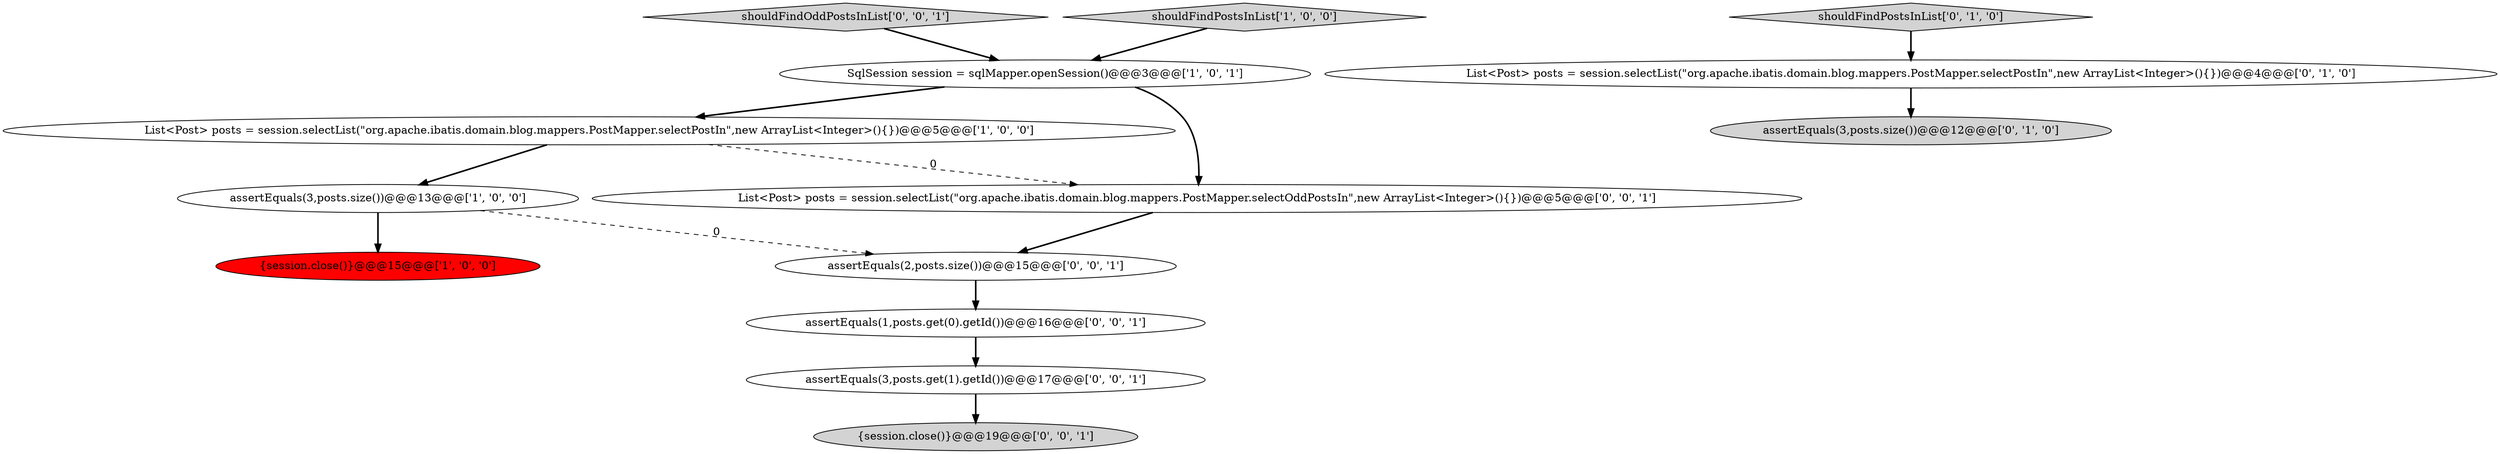 digraph {
11 [style = filled, label = "shouldFindOddPostsInList['0', '0', '1']", fillcolor = lightgray, shape = diamond image = "AAA0AAABBB3BBB"];
3 [style = filled, label = "shouldFindPostsInList['1', '0', '0']", fillcolor = lightgray, shape = diamond image = "AAA0AAABBB1BBB"];
9 [style = filled, label = "assertEquals(3,posts.get(1).getId())@@@17@@@['0', '0', '1']", fillcolor = white, shape = ellipse image = "AAA0AAABBB3BBB"];
2 [style = filled, label = "assertEquals(3,posts.size())@@@13@@@['1', '0', '0']", fillcolor = white, shape = ellipse image = "AAA0AAABBB1BBB"];
1 [style = filled, label = "List<Post> posts = session.selectList(\"org.apache.ibatis.domain.blog.mappers.PostMapper.selectPostIn\",new ArrayList<Integer>(){})@@@5@@@['1', '0', '0']", fillcolor = white, shape = ellipse image = "AAA0AAABBB1BBB"];
4 [style = filled, label = "SqlSession session = sqlMapper.openSession()@@@3@@@['1', '0', '1']", fillcolor = white, shape = ellipse image = "AAA0AAABBB1BBB"];
7 [style = filled, label = "List<Post> posts = session.selectList(\"org.apache.ibatis.domain.blog.mappers.PostMapper.selectPostIn\",new ArrayList<Integer>(){})@@@4@@@['0', '1', '0']", fillcolor = white, shape = ellipse image = "AAA0AAABBB2BBB"];
8 [style = filled, label = "List<Post> posts = session.selectList(\"org.apache.ibatis.domain.blog.mappers.PostMapper.selectOddPostsIn\",new ArrayList<Integer>(){})@@@5@@@['0', '0', '1']", fillcolor = white, shape = ellipse image = "AAA0AAABBB3BBB"];
0 [style = filled, label = "{session.close()}@@@15@@@['1', '0', '0']", fillcolor = red, shape = ellipse image = "AAA1AAABBB1BBB"];
10 [style = filled, label = "{session.close()}@@@19@@@['0', '0', '1']", fillcolor = lightgray, shape = ellipse image = "AAA0AAABBB3BBB"];
13 [style = filled, label = "assertEquals(2,posts.size())@@@15@@@['0', '0', '1']", fillcolor = white, shape = ellipse image = "AAA0AAABBB3BBB"];
5 [style = filled, label = "assertEquals(3,posts.size())@@@12@@@['0', '1', '0']", fillcolor = lightgray, shape = ellipse image = "AAA0AAABBB2BBB"];
6 [style = filled, label = "shouldFindPostsInList['0', '1', '0']", fillcolor = lightgray, shape = diamond image = "AAA0AAABBB2BBB"];
12 [style = filled, label = "assertEquals(1,posts.get(0).getId())@@@16@@@['0', '0', '1']", fillcolor = white, shape = ellipse image = "AAA0AAABBB3BBB"];
4->8 [style = bold, label=""];
1->8 [style = dashed, label="0"];
1->2 [style = bold, label=""];
2->0 [style = bold, label=""];
7->5 [style = bold, label=""];
4->1 [style = bold, label=""];
13->12 [style = bold, label=""];
9->10 [style = bold, label=""];
6->7 [style = bold, label=""];
12->9 [style = bold, label=""];
3->4 [style = bold, label=""];
2->13 [style = dashed, label="0"];
8->13 [style = bold, label=""];
11->4 [style = bold, label=""];
}
